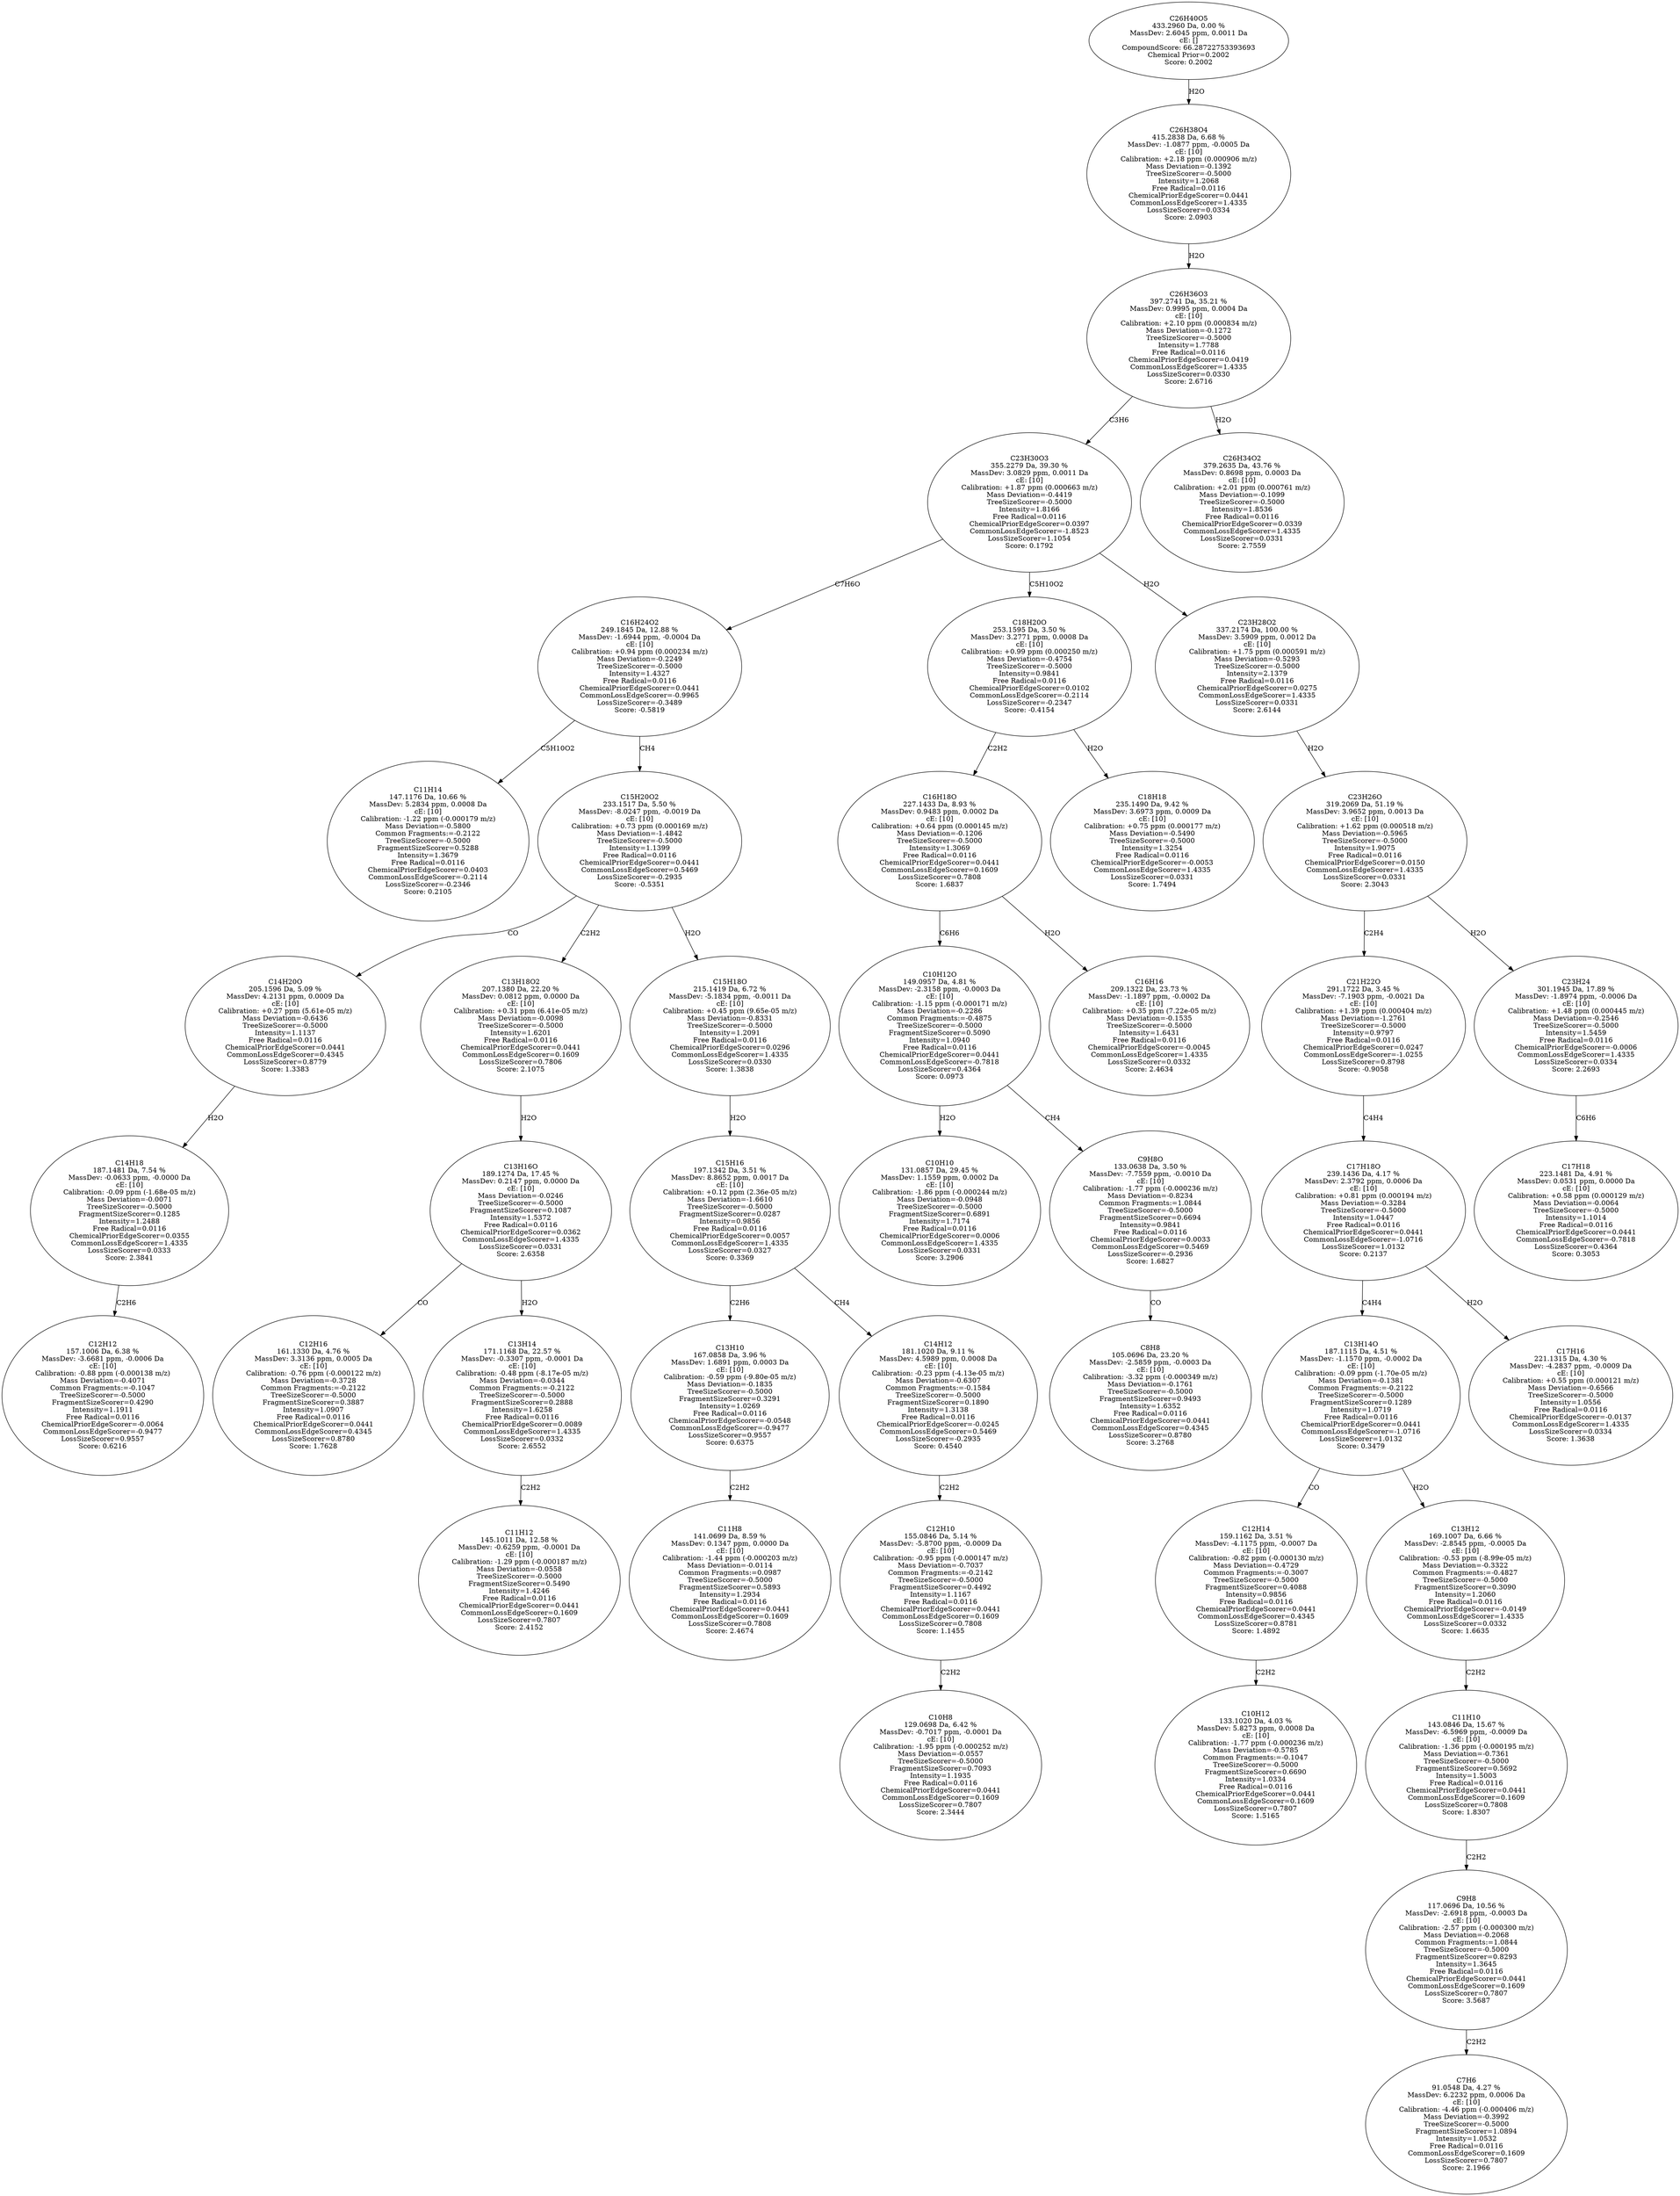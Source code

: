 strict digraph {
v1 [label="C11H14\n147.1176 Da, 10.66 %\nMassDev: 5.2834 ppm, 0.0008 Da\ncE: [10]\nCalibration: -1.22 ppm (-0.000179 m/z)\nMass Deviation=-0.5800\nCommon Fragments:=-0.2122\nTreeSizeScorer=-0.5000\nFragmentSizeScorer=0.5288\nIntensity=1.3679\nFree Radical=0.0116\nChemicalPriorEdgeScorer=0.0403\nCommonLossEdgeScorer=-0.2114\nLossSizeScorer=-0.2346\nScore: 0.2105"];
v2 [label="C12H12\n157.1006 Da, 6.38 %\nMassDev: -3.6681 ppm, -0.0006 Da\ncE: [10]\nCalibration: -0.88 ppm (-0.000138 m/z)\nMass Deviation=-0.4071\nCommon Fragments:=-0.1047\nTreeSizeScorer=-0.5000\nFragmentSizeScorer=0.4290\nIntensity=1.1911\nFree Radical=0.0116\nChemicalPriorEdgeScorer=-0.0064\nCommonLossEdgeScorer=-0.9477\nLossSizeScorer=0.9557\nScore: 0.6216"];
v3 [label="C14H18\n187.1481 Da, 7.54 %\nMassDev: -0.0633 ppm, -0.0000 Da\ncE: [10]\nCalibration: -0.09 ppm (-1.68e-05 m/z)\nMass Deviation=-0.0071\nTreeSizeScorer=-0.5000\nFragmentSizeScorer=0.1285\nIntensity=1.2488\nFree Radical=0.0116\nChemicalPriorEdgeScorer=0.0355\nCommonLossEdgeScorer=1.4335\nLossSizeScorer=0.0333\nScore: 2.3841"];
v4 [label="C14H20O\n205.1596 Da, 5.09 %\nMassDev: 4.2131 ppm, 0.0009 Da\ncE: [10]\nCalibration: +0.27 ppm (5.61e-05 m/z)\nMass Deviation=-0.6436\nTreeSizeScorer=-0.5000\nIntensity=1.1137\nFree Radical=0.0116\nChemicalPriorEdgeScorer=0.0441\nCommonLossEdgeScorer=0.4345\nLossSizeScorer=0.8779\nScore: 1.3383"];
v5 [label="C12H16\n161.1330 Da, 4.76 %\nMassDev: 3.3136 ppm, 0.0005 Da\ncE: [10]\nCalibration: -0.76 ppm (-0.000122 m/z)\nMass Deviation=-0.3728\nCommon Fragments:=-0.2122\nTreeSizeScorer=-0.5000\nFragmentSizeScorer=0.3887\nIntensity=1.0907\nFree Radical=0.0116\nChemicalPriorEdgeScorer=0.0441\nCommonLossEdgeScorer=0.4345\nLossSizeScorer=0.8780\nScore: 1.7628"];
v6 [label="C11H12\n145.1011 Da, 12.58 %\nMassDev: -0.6259 ppm, -0.0001 Da\ncE: [10]\nCalibration: -1.29 ppm (-0.000187 m/z)\nMass Deviation=-0.0558\nTreeSizeScorer=-0.5000\nFragmentSizeScorer=0.5490\nIntensity=1.4246\nFree Radical=0.0116\nChemicalPriorEdgeScorer=0.0441\nCommonLossEdgeScorer=0.1609\nLossSizeScorer=0.7807\nScore: 2.4152"];
v7 [label="C13H14\n171.1168 Da, 22.57 %\nMassDev: -0.3307 ppm, -0.0001 Da\ncE: [10]\nCalibration: -0.48 ppm (-8.17e-05 m/z)\nMass Deviation=-0.0344\nCommon Fragments:=-0.2122\nTreeSizeScorer=-0.5000\nFragmentSizeScorer=0.2888\nIntensity=1.6258\nFree Radical=0.0116\nChemicalPriorEdgeScorer=0.0089\nCommonLossEdgeScorer=1.4335\nLossSizeScorer=0.0332\nScore: 2.6552"];
v8 [label="C13H16O\n189.1274 Da, 17.45 %\nMassDev: 0.2147 ppm, 0.0000 Da\ncE: [10]\nMass Deviation=-0.0246\nTreeSizeScorer=-0.5000\nFragmentSizeScorer=0.1087\nIntensity=1.5372\nFree Radical=0.0116\nChemicalPriorEdgeScorer=0.0362\nCommonLossEdgeScorer=1.4335\nLossSizeScorer=0.0331\nScore: 2.6358"];
v9 [label="C13H18O2\n207.1380 Da, 22.20 %\nMassDev: 0.0812 ppm, 0.0000 Da\ncE: [10]\nCalibration: +0.31 ppm (6.41e-05 m/z)\nMass Deviation=-0.0098\nTreeSizeScorer=-0.5000\nIntensity=1.6201\nFree Radical=0.0116\nChemicalPriorEdgeScorer=0.0441\nCommonLossEdgeScorer=0.1609\nLossSizeScorer=0.7806\nScore: 2.1075"];
v10 [label="C11H8\n141.0699 Da, 8.59 %\nMassDev: 0.1347 ppm, 0.0000 Da\ncE: [10]\nCalibration: -1.44 ppm (-0.000203 m/z)\nMass Deviation=-0.0114\nCommon Fragments:=0.0987\nTreeSizeScorer=-0.5000\nFragmentSizeScorer=0.5893\nIntensity=1.2934\nFree Radical=0.0116\nChemicalPriorEdgeScorer=0.0441\nCommonLossEdgeScorer=0.1609\nLossSizeScorer=0.7808\nScore: 2.4674"];
v11 [label="C13H10\n167.0858 Da, 3.96 %\nMassDev: 1.6891 ppm, 0.0003 Da\ncE: [10]\nCalibration: -0.59 ppm (-9.80e-05 m/z)\nMass Deviation=-0.1835\nTreeSizeScorer=-0.5000\nFragmentSizeScorer=0.3291\nIntensity=1.0269\nFree Radical=0.0116\nChemicalPriorEdgeScorer=-0.0548\nCommonLossEdgeScorer=-0.9477\nLossSizeScorer=0.9557\nScore: 0.6375"];
v12 [label="C10H8\n129.0698 Da, 6.42 %\nMassDev: -0.7017 ppm, -0.0001 Da\ncE: [10]\nCalibration: -1.95 ppm (-0.000252 m/z)\nMass Deviation=-0.0557\nTreeSizeScorer=-0.5000\nFragmentSizeScorer=0.7093\nIntensity=1.1935\nFree Radical=0.0116\nChemicalPriorEdgeScorer=0.0441\nCommonLossEdgeScorer=0.1609\nLossSizeScorer=0.7807\nScore: 2.3444"];
v13 [label="C12H10\n155.0846 Da, 5.14 %\nMassDev: -5.8700 ppm, -0.0009 Da\ncE: [10]\nCalibration: -0.95 ppm (-0.000147 m/z)\nMass Deviation=-0.7037\nCommon Fragments:=-0.2142\nTreeSizeScorer=-0.5000\nFragmentSizeScorer=0.4492\nIntensity=1.1167\nFree Radical=0.0116\nChemicalPriorEdgeScorer=0.0441\nCommonLossEdgeScorer=0.1609\nLossSizeScorer=0.7808\nScore: 1.1455"];
v14 [label="C14H12\n181.1020 Da, 9.11 %\nMassDev: 4.5989 ppm, 0.0008 Da\ncE: [10]\nCalibration: -0.23 ppm (-4.13e-05 m/z)\nMass Deviation=-0.6307\nCommon Fragments:=-0.1584\nTreeSizeScorer=-0.5000\nFragmentSizeScorer=0.1890\nIntensity=1.3138\nFree Radical=0.0116\nChemicalPriorEdgeScorer=-0.0245\nCommonLossEdgeScorer=0.5469\nLossSizeScorer=-0.2935\nScore: 0.4540"];
v15 [label="C15H16\n197.1342 Da, 3.51 %\nMassDev: 8.8652 ppm, 0.0017 Da\ncE: [10]\nCalibration: +0.12 ppm (2.36e-05 m/z)\nMass Deviation=-1.6610\nTreeSizeScorer=-0.5000\nFragmentSizeScorer=0.0287\nIntensity=0.9856\nFree Radical=0.0116\nChemicalPriorEdgeScorer=0.0057\nCommonLossEdgeScorer=1.4335\nLossSizeScorer=0.0327\nScore: 0.3369"];
v16 [label="C15H18O\n215.1419 Da, 6.72 %\nMassDev: -5.1834 ppm, -0.0011 Da\ncE: [10]\nCalibration: +0.45 ppm (9.65e-05 m/z)\nMass Deviation=-0.8331\nTreeSizeScorer=-0.5000\nIntensity=1.2091\nFree Radical=0.0116\nChemicalPriorEdgeScorer=0.0296\nCommonLossEdgeScorer=1.4335\nLossSizeScorer=0.0330\nScore: 1.3838"];
v17 [label="C15H20O2\n233.1517 Da, 5.50 %\nMassDev: -8.0247 ppm, -0.0019 Da\ncE: [10]\nCalibration: +0.73 ppm (0.000169 m/z)\nMass Deviation=-1.4842\nTreeSizeScorer=-0.5000\nIntensity=1.1399\nFree Radical=0.0116\nChemicalPriorEdgeScorer=0.0441\nCommonLossEdgeScorer=0.5469\nLossSizeScorer=-0.2935\nScore: -0.5351"];
v18 [label="C16H24O2\n249.1845 Da, 12.88 %\nMassDev: -1.6944 ppm, -0.0004 Da\ncE: [10]\nCalibration: +0.94 ppm (0.000234 m/z)\nMass Deviation=-0.2249\nTreeSizeScorer=-0.5000\nIntensity=1.4327\nFree Radical=0.0116\nChemicalPriorEdgeScorer=0.0441\nCommonLossEdgeScorer=-0.9965\nLossSizeScorer=-0.3489\nScore: -0.5819"];
v19 [label="C10H10\n131.0857 Da, 29.45 %\nMassDev: 1.1559 ppm, 0.0002 Da\ncE: [10]\nCalibration: -1.86 ppm (-0.000244 m/z)\nMass Deviation=-0.0948\nTreeSizeScorer=-0.5000\nFragmentSizeScorer=0.6891\nIntensity=1.7174\nFree Radical=0.0116\nChemicalPriorEdgeScorer=0.0006\nCommonLossEdgeScorer=1.4335\nLossSizeScorer=0.0331\nScore: 3.2906"];
v20 [label="C8H8\n105.0696 Da, 23.20 %\nMassDev: -2.5859 ppm, -0.0003 Da\ncE: [10]\nCalibration: -3.32 ppm (-0.000349 m/z)\nMass Deviation=-0.1761\nTreeSizeScorer=-0.5000\nFragmentSizeScorer=0.9493\nIntensity=1.6352\nFree Radical=0.0116\nChemicalPriorEdgeScorer=0.0441\nCommonLossEdgeScorer=0.4345\nLossSizeScorer=0.8780\nScore: 3.2768"];
v21 [label="C9H8O\n133.0638 Da, 3.50 %\nMassDev: -7.7559 ppm, -0.0010 Da\ncE: [10]\nCalibration: -1.77 ppm (-0.000236 m/z)\nMass Deviation=-0.8234\nCommon Fragments:=1.0844\nTreeSizeScorer=-0.5000\nFragmentSizeScorer=0.6694\nIntensity=0.9841\nFree Radical=0.0116\nChemicalPriorEdgeScorer=0.0033\nCommonLossEdgeScorer=0.5469\nLossSizeScorer=-0.2936\nScore: 1.6827"];
v22 [label="C10H12O\n149.0957 Da, 4.81 %\nMassDev: -2.3158 ppm, -0.0003 Da\ncE: [10]\nCalibration: -1.15 ppm (-0.000171 m/z)\nMass Deviation=-0.2286\nCommon Fragments:=-0.4875\nTreeSizeScorer=-0.5000\nFragmentSizeScorer=0.5090\nIntensity=1.0940\nFree Radical=0.0116\nChemicalPriorEdgeScorer=0.0441\nCommonLossEdgeScorer=-0.7818\nLossSizeScorer=0.4364\nScore: 0.0973"];
v23 [label="C16H16\n209.1322 Da, 23.73 %\nMassDev: -1.1897 ppm, -0.0002 Da\ncE: [10]\nCalibration: +0.35 ppm (7.22e-05 m/z)\nMass Deviation=-0.1535\nTreeSizeScorer=-0.5000\nIntensity=1.6431\nFree Radical=0.0116\nChemicalPriorEdgeScorer=-0.0045\nCommonLossEdgeScorer=1.4335\nLossSizeScorer=0.0332\nScore: 2.4634"];
v24 [label="C16H18O\n227.1433 Da, 8.93 %\nMassDev: 0.9483 ppm, 0.0002 Da\ncE: [10]\nCalibration: +0.64 ppm (0.000145 m/z)\nMass Deviation=-0.1206\nTreeSizeScorer=-0.5000\nIntensity=1.3069\nFree Radical=0.0116\nChemicalPriorEdgeScorer=0.0441\nCommonLossEdgeScorer=0.1609\nLossSizeScorer=0.7808\nScore: 1.6837"];
v25 [label="C18H18\n235.1490 Da, 9.42 %\nMassDev: 3.6973 ppm, 0.0009 Da\ncE: [10]\nCalibration: +0.75 ppm (0.000177 m/z)\nMass Deviation=-0.5490\nTreeSizeScorer=-0.5000\nIntensity=1.3254\nFree Radical=0.0116\nChemicalPriorEdgeScorer=-0.0053\nCommonLossEdgeScorer=1.4335\nLossSizeScorer=0.0331\nScore: 1.7494"];
v26 [label="C18H20O\n253.1595 Da, 3.50 %\nMassDev: 3.2771 ppm, 0.0008 Da\ncE: [10]\nCalibration: +0.99 ppm (0.000250 m/z)\nMass Deviation=-0.4754\nTreeSizeScorer=-0.5000\nIntensity=0.9841\nFree Radical=0.0116\nChemicalPriorEdgeScorer=0.0102\nCommonLossEdgeScorer=-0.2114\nLossSizeScorer=-0.2347\nScore: -0.4154"];
v27 [label="C10H12\n133.1020 Da, 4.03 %\nMassDev: 5.8273 ppm, 0.0008 Da\ncE: [10]\nCalibration: -1.77 ppm (-0.000236 m/z)\nMass Deviation=-0.5785\nCommon Fragments:=-0.1047\nTreeSizeScorer=-0.5000\nFragmentSizeScorer=0.6690\nIntensity=1.0334\nFree Radical=0.0116\nChemicalPriorEdgeScorer=0.0441\nCommonLossEdgeScorer=0.1609\nLossSizeScorer=0.7807\nScore: 1.5165"];
v28 [label="C12H14\n159.1162 Da, 3.51 %\nMassDev: -4.1175 ppm, -0.0007 Da\ncE: [10]\nCalibration: -0.82 ppm (-0.000130 m/z)\nMass Deviation=-0.4729\nCommon Fragments:=-0.3007\nTreeSizeScorer=-0.5000\nFragmentSizeScorer=0.4088\nIntensity=0.9856\nFree Radical=0.0116\nChemicalPriorEdgeScorer=0.0441\nCommonLossEdgeScorer=0.4345\nLossSizeScorer=0.8781\nScore: 1.4892"];
v29 [label="C7H6\n91.0548 Da, 4.27 %\nMassDev: 6.2232 ppm, 0.0006 Da\ncE: [10]\nCalibration: -4.46 ppm (-0.000406 m/z)\nMass Deviation=-0.3992\nTreeSizeScorer=-0.5000\nFragmentSizeScorer=1.0894\nIntensity=1.0532\nFree Radical=0.0116\nCommonLossEdgeScorer=0.1609\nLossSizeScorer=0.7807\nScore: 2.1966"];
v30 [label="C9H8\n117.0696 Da, 10.56 %\nMassDev: -2.6918 ppm, -0.0003 Da\ncE: [10]\nCalibration: -2.57 ppm (-0.000300 m/z)\nMass Deviation=-0.2068\nCommon Fragments:=1.0844\nTreeSizeScorer=-0.5000\nFragmentSizeScorer=0.8293\nIntensity=1.3645\nFree Radical=0.0116\nChemicalPriorEdgeScorer=0.0441\nCommonLossEdgeScorer=0.1609\nLossSizeScorer=0.7807\nScore: 3.5687"];
v31 [label="C11H10\n143.0846 Da, 15.67 %\nMassDev: -6.5969 ppm, -0.0009 Da\ncE: [10]\nCalibration: -1.36 ppm (-0.000195 m/z)\nMass Deviation=-0.7361\nTreeSizeScorer=-0.5000\nFragmentSizeScorer=0.5692\nIntensity=1.5003\nFree Radical=0.0116\nChemicalPriorEdgeScorer=0.0441\nCommonLossEdgeScorer=0.1609\nLossSizeScorer=0.7808\nScore: 1.8307"];
v32 [label="C13H12\n169.1007 Da, 6.66 %\nMassDev: -2.8545 ppm, -0.0005 Da\ncE: [10]\nCalibration: -0.53 ppm (-8.99e-05 m/z)\nMass Deviation=-0.3322\nCommon Fragments:=-0.4827\nTreeSizeScorer=-0.5000\nFragmentSizeScorer=0.3090\nIntensity=1.2060\nFree Radical=0.0116\nChemicalPriorEdgeScorer=-0.0149\nCommonLossEdgeScorer=1.4335\nLossSizeScorer=0.0332\nScore: 1.6635"];
v33 [label="C13H14O\n187.1115 Da, 4.51 %\nMassDev: -1.1570 ppm, -0.0002 Da\ncE: [10]\nCalibration: -0.09 ppm (-1.70e-05 m/z)\nMass Deviation=-0.1381\nCommon Fragments:=-0.2122\nTreeSizeScorer=-0.5000\nFragmentSizeScorer=0.1289\nIntensity=1.0719\nFree Radical=0.0116\nChemicalPriorEdgeScorer=0.0441\nCommonLossEdgeScorer=-1.0716\nLossSizeScorer=1.0132\nScore: 0.3479"];
v34 [label="C17H16\n221.1315 Da, 4.30 %\nMassDev: -4.2837 ppm, -0.0009 Da\ncE: [10]\nCalibration: +0.55 ppm (0.000121 m/z)\nMass Deviation=-0.6566\nTreeSizeScorer=-0.5000\nIntensity=1.0556\nFree Radical=0.0116\nChemicalPriorEdgeScorer=-0.0137\nCommonLossEdgeScorer=1.4335\nLossSizeScorer=0.0334\nScore: 1.3638"];
v35 [label="C17H18O\n239.1436 Da, 4.17 %\nMassDev: 2.3792 ppm, 0.0006 Da\ncE: [10]\nCalibration: +0.81 ppm (0.000194 m/z)\nMass Deviation=-0.3284\nTreeSizeScorer=-0.5000\nIntensity=1.0447\nFree Radical=0.0116\nChemicalPriorEdgeScorer=0.0441\nCommonLossEdgeScorer=-1.0716\nLossSizeScorer=1.0132\nScore: 0.2137"];
v36 [label="C21H22O\n291.1722 Da, 3.45 %\nMassDev: -7.1903 ppm, -0.0021 Da\ncE: [10]\nCalibration: +1.39 ppm (0.000404 m/z)\nMass Deviation=-1.2761\nTreeSizeScorer=-0.5000\nIntensity=0.9797\nFree Radical=0.0116\nChemicalPriorEdgeScorer=0.0247\nCommonLossEdgeScorer=-1.0255\nLossSizeScorer=0.8798\nScore: -0.9058"];
v37 [label="C17H18\n223.1481 Da, 4.91 %\nMassDev: 0.0531 ppm, 0.0000 Da\ncE: [10]\nCalibration: +0.58 ppm (0.000129 m/z)\nMass Deviation=-0.0064\nTreeSizeScorer=-0.5000\nIntensity=1.1014\nFree Radical=0.0116\nChemicalPriorEdgeScorer=0.0441\nCommonLossEdgeScorer=-0.7818\nLossSizeScorer=0.4364\nScore: 0.3053"];
v38 [label="C23H24\n301.1945 Da, 17.89 %\nMassDev: -1.8974 ppm, -0.0006 Da\ncE: [10]\nCalibration: +1.48 ppm (0.000445 m/z)\nMass Deviation=-0.2546\nTreeSizeScorer=-0.5000\nIntensity=1.5459\nFree Radical=0.0116\nChemicalPriorEdgeScorer=-0.0006\nCommonLossEdgeScorer=1.4335\nLossSizeScorer=0.0334\nScore: 2.2693"];
v39 [label="C23H26O\n319.2069 Da, 51.19 %\nMassDev: 3.9652 ppm, 0.0013 Da\ncE: [10]\nCalibration: +1.62 ppm (0.000518 m/z)\nMass Deviation=-0.5965\nTreeSizeScorer=-0.5000\nIntensity=1.9075\nFree Radical=0.0116\nChemicalPriorEdgeScorer=0.0150\nCommonLossEdgeScorer=1.4335\nLossSizeScorer=0.0331\nScore: 2.3043"];
v40 [label="C23H28O2\n337.2174 Da, 100.00 %\nMassDev: 3.5909 ppm, 0.0012 Da\ncE: [10]\nCalibration: +1.75 ppm (0.000591 m/z)\nMass Deviation=-0.5293\nTreeSizeScorer=-0.5000\nIntensity=2.1379\nFree Radical=0.0116\nChemicalPriorEdgeScorer=0.0275\nCommonLossEdgeScorer=1.4335\nLossSizeScorer=0.0331\nScore: 2.6144"];
v41 [label="C23H30O3\n355.2279 Da, 39.30 %\nMassDev: 3.0829 ppm, 0.0011 Da\ncE: [10]\nCalibration: +1.87 ppm (0.000663 m/z)\nMass Deviation=-0.4419\nTreeSizeScorer=-0.5000\nIntensity=1.8166\nFree Radical=0.0116\nChemicalPriorEdgeScorer=0.0397\nCommonLossEdgeScorer=-1.8523\nLossSizeScorer=1.1054\nScore: 0.1792"];
v42 [label="C26H34O2\n379.2635 Da, 43.76 %\nMassDev: 0.8698 ppm, 0.0003 Da\ncE: [10]\nCalibration: +2.01 ppm (0.000761 m/z)\nMass Deviation=-0.1099\nTreeSizeScorer=-0.5000\nIntensity=1.8536\nFree Radical=0.0116\nChemicalPriorEdgeScorer=0.0339\nCommonLossEdgeScorer=1.4335\nLossSizeScorer=0.0331\nScore: 2.7559"];
v43 [label="C26H36O3\n397.2741 Da, 35.21 %\nMassDev: 0.9995 ppm, 0.0004 Da\ncE: [10]\nCalibration: +2.10 ppm (0.000834 m/z)\nMass Deviation=-0.1272\nTreeSizeScorer=-0.5000\nIntensity=1.7788\nFree Radical=0.0116\nChemicalPriorEdgeScorer=0.0419\nCommonLossEdgeScorer=1.4335\nLossSizeScorer=0.0330\nScore: 2.6716"];
v44 [label="C26H38O4\n415.2838 Da, 6.68 %\nMassDev: -1.0877 ppm, -0.0005 Da\ncE: [10]\nCalibration: +2.18 ppm (0.000906 m/z)\nMass Deviation=-0.1392\nTreeSizeScorer=-0.5000\nIntensity=1.2068\nFree Radical=0.0116\nChemicalPriorEdgeScorer=0.0441\nCommonLossEdgeScorer=1.4335\nLossSizeScorer=0.0334\nScore: 2.0903"];
v45 [label="C26H40O5\n433.2960 Da, 0.00 %\nMassDev: 2.6045 ppm, 0.0011 Da\ncE: []\nCompoundScore: 66.28722753393693\nChemical Prior=0.2002\nScore: 0.2002"];
v18 -> v1 [label="C5H10O2"];
v3 -> v2 [label="C2H6"];
v4 -> v3 [label="H2O"];
v17 -> v4 [label="CO"];
v8 -> v5 [label="CO"];
v7 -> v6 [label="C2H2"];
v8 -> v7 [label="H2O"];
v9 -> v8 [label="H2O"];
v17 -> v9 [label="C2H2"];
v11 -> v10 [label="C2H2"];
v15 -> v11 [label="C2H6"];
v13 -> v12 [label="C2H2"];
v14 -> v13 [label="C2H2"];
v15 -> v14 [label="CH4"];
v16 -> v15 [label="H2O"];
v17 -> v16 [label="H2O"];
v18 -> v17 [label="CH4"];
v41 -> v18 [label="C7H6O"];
v22 -> v19 [label="H2O"];
v21 -> v20 [label="CO"];
v22 -> v21 [label="CH4"];
v24 -> v22 [label="C6H6"];
v24 -> v23 [label="H2O"];
v26 -> v24 [label="C2H2"];
v26 -> v25 [label="H2O"];
v41 -> v26 [label="C5H10O2"];
v28 -> v27 [label="C2H2"];
v33 -> v28 [label="CO"];
v30 -> v29 [label="C2H2"];
v31 -> v30 [label="C2H2"];
v32 -> v31 [label="C2H2"];
v33 -> v32 [label="H2O"];
v35 -> v33 [label="C4H4"];
v35 -> v34 [label="H2O"];
v36 -> v35 [label="C4H4"];
v39 -> v36 [label="C2H4"];
v38 -> v37 [label="C6H6"];
v39 -> v38 [label="H2O"];
v40 -> v39 [label="H2O"];
v41 -> v40 [label="H2O"];
v43 -> v41 [label="C3H6"];
v43 -> v42 [label="H2O"];
v44 -> v43 [label="H2O"];
v45 -> v44 [label="H2O"];
}
